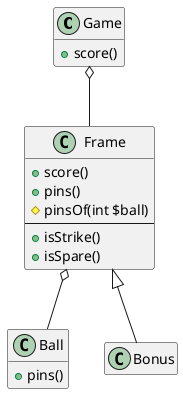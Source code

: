 @startuml

hide empty members
skinparam shadowing    false
skinparam packageStyle rect


class "Game" as game {
    +score()
}

class "Frame" as frame {
    +score()
    +pins()
    #pinsOf(int $ball)
    --
    +isStrike()
    +isSpare()
}

class "Ball" as ball {
    +pins()
}

class "Bonus" as bonus {
}

game  o--  frame
frame <|-- bonus
frame o--  ball


@enduml
